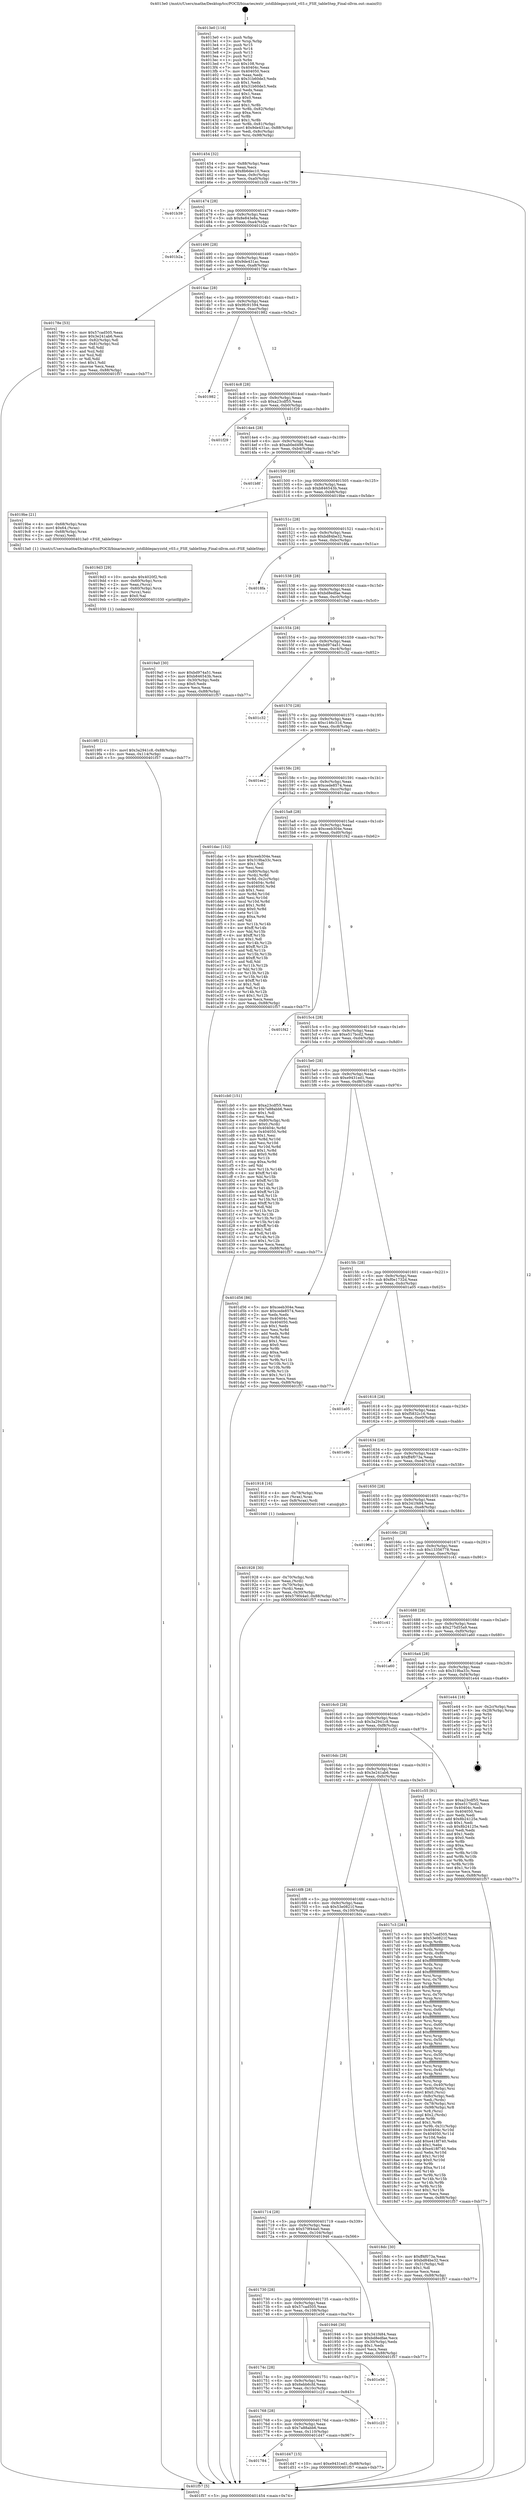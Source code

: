 digraph "0x4013e0" {
  label = "0x4013e0 (/mnt/c/Users/mathe/Desktop/tcc/POCII/binaries/extr_zstdliblegacyzstd_v03.c_FSE_tableStep_Final-ollvm.out::main(0))"
  labelloc = "t"
  node[shape=record]

  Entry [label="",width=0.3,height=0.3,shape=circle,fillcolor=black,style=filled]
  "0x401454" [label="{
     0x401454 [32]\l
     | [instrs]\l
     &nbsp;&nbsp;0x401454 \<+6\>: mov -0x88(%rbp),%eax\l
     &nbsp;&nbsp;0x40145a \<+2\>: mov %eax,%ecx\l
     &nbsp;&nbsp;0x40145c \<+6\>: sub $0x8b6dec10,%ecx\l
     &nbsp;&nbsp;0x401462 \<+6\>: mov %eax,-0x9c(%rbp)\l
     &nbsp;&nbsp;0x401468 \<+6\>: mov %ecx,-0xa0(%rbp)\l
     &nbsp;&nbsp;0x40146e \<+6\>: je 0000000000401b39 \<main+0x759\>\l
  }"]
  "0x401b39" [label="{
     0x401b39\l
  }", style=dashed]
  "0x401474" [label="{
     0x401474 [28]\l
     | [instrs]\l
     &nbsp;&nbsp;0x401474 \<+5\>: jmp 0000000000401479 \<main+0x99\>\l
     &nbsp;&nbsp;0x401479 \<+6\>: mov -0x9c(%rbp),%eax\l
     &nbsp;&nbsp;0x40147f \<+5\>: sub $0x8e843e8a,%eax\l
     &nbsp;&nbsp;0x401484 \<+6\>: mov %eax,-0xa4(%rbp)\l
     &nbsp;&nbsp;0x40148a \<+6\>: je 0000000000401b2a \<main+0x74a\>\l
  }"]
  Exit [label="",width=0.3,height=0.3,shape=circle,fillcolor=black,style=filled,peripheries=2]
  "0x401b2a" [label="{
     0x401b2a\l
  }", style=dashed]
  "0x401490" [label="{
     0x401490 [28]\l
     | [instrs]\l
     &nbsp;&nbsp;0x401490 \<+5\>: jmp 0000000000401495 \<main+0xb5\>\l
     &nbsp;&nbsp;0x401495 \<+6\>: mov -0x9c(%rbp),%eax\l
     &nbsp;&nbsp;0x40149b \<+5\>: sub $0x9de431ac,%eax\l
     &nbsp;&nbsp;0x4014a0 \<+6\>: mov %eax,-0xa8(%rbp)\l
     &nbsp;&nbsp;0x4014a6 \<+6\>: je 000000000040178e \<main+0x3ae\>\l
  }"]
  "0x401784" [label="{
     0x401784\l
  }", style=dashed]
  "0x40178e" [label="{
     0x40178e [53]\l
     | [instrs]\l
     &nbsp;&nbsp;0x40178e \<+5\>: mov $0x57cad505,%eax\l
     &nbsp;&nbsp;0x401793 \<+5\>: mov $0x3e241ab6,%ecx\l
     &nbsp;&nbsp;0x401798 \<+6\>: mov -0x82(%rbp),%dl\l
     &nbsp;&nbsp;0x40179e \<+7\>: mov -0x81(%rbp),%sil\l
     &nbsp;&nbsp;0x4017a5 \<+3\>: mov %dl,%dil\l
     &nbsp;&nbsp;0x4017a8 \<+3\>: and %sil,%dil\l
     &nbsp;&nbsp;0x4017ab \<+3\>: xor %sil,%dl\l
     &nbsp;&nbsp;0x4017ae \<+3\>: or %dl,%dil\l
     &nbsp;&nbsp;0x4017b1 \<+4\>: test $0x1,%dil\l
     &nbsp;&nbsp;0x4017b5 \<+3\>: cmovne %ecx,%eax\l
     &nbsp;&nbsp;0x4017b8 \<+6\>: mov %eax,-0x88(%rbp)\l
     &nbsp;&nbsp;0x4017be \<+5\>: jmp 0000000000401f57 \<main+0xb77\>\l
  }"]
  "0x4014ac" [label="{
     0x4014ac [28]\l
     | [instrs]\l
     &nbsp;&nbsp;0x4014ac \<+5\>: jmp 00000000004014b1 \<main+0xd1\>\l
     &nbsp;&nbsp;0x4014b1 \<+6\>: mov -0x9c(%rbp),%eax\l
     &nbsp;&nbsp;0x4014b7 \<+5\>: sub $0x9fc91594,%eax\l
     &nbsp;&nbsp;0x4014bc \<+6\>: mov %eax,-0xac(%rbp)\l
     &nbsp;&nbsp;0x4014c2 \<+6\>: je 0000000000401982 \<main+0x5a2\>\l
  }"]
  "0x401f57" [label="{
     0x401f57 [5]\l
     | [instrs]\l
     &nbsp;&nbsp;0x401f57 \<+5\>: jmp 0000000000401454 \<main+0x74\>\l
  }"]
  "0x4013e0" [label="{
     0x4013e0 [116]\l
     | [instrs]\l
     &nbsp;&nbsp;0x4013e0 \<+1\>: push %rbp\l
     &nbsp;&nbsp;0x4013e1 \<+3\>: mov %rsp,%rbp\l
     &nbsp;&nbsp;0x4013e4 \<+2\>: push %r15\l
     &nbsp;&nbsp;0x4013e6 \<+2\>: push %r14\l
     &nbsp;&nbsp;0x4013e8 \<+2\>: push %r13\l
     &nbsp;&nbsp;0x4013ea \<+2\>: push %r12\l
     &nbsp;&nbsp;0x4013ec \<+1\>: push %rbx\l
     &nbsp;&nbsp;0x4013ed \<+7\>: sub $0x108,%rsp\l
     &nbsp;&nbsp;0x4013f4 \<+7\>: mov 0x40404c,%eax\l
     &nbsp;&nbsp;0x4013fb \<+7\>: mov 0x404050,%ecx\l
     &nbsp;&nbsp;0x401402 \<+2\>: mov %eax,%edx\l
     &nbsp;&nbsp;0x401404 \<+6\>: sub $0x31b60de3,%edx\l
     &nbsp;&nbsp;0x40140a \<+3\>: sub $0x1,%edx\l
     &nbsp;&nbsp;0x40140d \<+6\>: add $0x31b60de3,%edx\l
     &nbsp;&nbsp;0x401413 \<+3\>: imul %edx,%eax\l
     &nbsp;&nbsp;0x401416 \<+3\>: and $0x1,%eax\l
     &nbsp;&nbsp;0x401419 \<+3\>: cmp $0x0,%eax\l
     &nbsp;&nbsp;0x40141c \<+4\>: sete %r8b\l
     &nbsp;&nbsp;0x401420 \<+4\>: and $0x1,%r8b\l
     &nbsp;&nbsp;0x401424 \<+7\>: mov %r8b,-0x82(%rbp)\l
     &nbsp;&nbsp;0x40142b \<+3\>: cmp $0xa,%ecx\l
     &nbsp;&nbsp;0x40142e \<+4\>: setl %r8b\l
     &nbsp;&nbsp;0x401432 \<+4\>: and $0x1,%r8b\l
     &nbsp;&nbsp;0x401436 \<+7\>: mov %r8b,-0x81(%rbp)\l
     &nbsp;&nbsp;0x40143d \<+10\>: movl $0x9de431ac,-0x88(%rbp)\l
     &nbsp;&nbsp;0x401447 \<+6\>: mov %edi,-0x8c(%rbp)\l
     &nbsp;&nbsp;0x40144d \<+7\>: mov %rsi,-0x98(%rbp)\l
  }"]
  "0x401d47" [label="{
     0x401d47 [15]\l
     | [instrs]\l
     &nbsp;&nbsp;0x401d47 \<+10\>: movl $0xe9431ed1,-0x88(%rbp)\l
     &nbsp;&nbsp;0x401d51 \<+5\>: jmp 0000000000401f57 \<main+0xb77\>\l
  }"]
  "0x401982" [label="{
     0x401982\l
  }", style=dashed]
  "0x4014c8" [label="{
     0x4014c8 [28]\l
     | [instrs]\l
     &nbsp;&nbsp;0x4014c8 \<+5\>: jmp 00000000004014cd \<main+0xed\>\l
     &nbsp;&nbsp;0x4014cd \<+6\>: mov -0x9c(%rbp),%eax\l
     &nbsp;&nbsp;0x4014d3 \<+5\>: sub $0xa23cdf55,%eax\l
     &nbsp;&nbsp;0x4014d8 \<+6\>: mov %eax,-0xb0(%rbp)\l
     &nbsp;&nbsp;0x4014de \<+6\>: je 0000000000401f29 \<main+0xb49\>\l
  }"]
  "0x401768" [label="{
     0x401768 [28]\l
     | [instrs]\l
     &nbsp;&nbsp;0x401768 \<+5\>: jmp 000000000040176d \<main+0x38d\>\l
     &nbsp;&nbsp;0x40176d \<+6\>: mov -0x9c(%rbp),%eax\l
     &nbsp;&nbsp;0x401773 \<+5\>: sub $0x7a88abb6,%eax\l
     &nbsp;&nbsp;0x401778 \<+6\>: mov %eax,-0x110(%rbp)\l
     &nbsp;&nbsp;0x40177e \<+6\>: je 0000000000401d47 \<main+0x967\>\l
  }"]
  "0x401f29" [label="{
     0x401f29\l
  }", style=dashed]
  "0x4014e4" [label="{
     0x4014e4 [28]\l
     | [instrs]\l
     &nbsp;&nbsp;0x4014e4 \<+5\>: jmp 00000000004014e9 \<main+0x109\>\l
     &nbsp;&nbsp;0x4014e9 \<+6\>: mov -0x9c(%rbp),%eax\l
     &nbsp;&nbsp;0x4014ef \<+5\>: sub $0xab0ed498,%eax\l
     &nbsp;&nbsp;0x4014f4 \<+6\>: mov %eax,-0xb4(%rbp)\l
     &nbsp;&nbsp;0x4014fa \<+6\>: je 0000000000401b8f \<main+0x7af\>\l
  }"]
  "0x401c23" [label="{
     0x401c23\l
  }", style=dashed]
  "0x401b8f" [label="{
     0x401b8f\l
  }", style=dashed]
  "0x401500" [label="{
     0x401500 [28]\l
     | [instrs]\l
     &nbsp;&nbsp;0x401500 \<+5\>: jmp 0000000000401505 \<main+0x125\>\l
     &nbsp;&nbsp;0x401505 \<+6\>: mov -0x9c(%rbp),%eax\l
     &nbsp;&nbsp;0x40150b \<+5\>: sub $0xb846543b,%eax\l
     &nbsp;&nbsp;0x401510 \<+6\>: mov %eax,-0xb8(%rbp)\l
     &nbsp;&nbsp;0x401516 \<+6\>: je 00000000004019be \<main+0x5de\>\l
  }"]
  "0x40174c" [label="{
     0x40174c [28]\l
     | [instrs]\l
     &nbsp;&nbsp;0x40174c \<+5\>: jmp 0000000000401751 \<main+0x371\>\l
     &nbsp;&nbsp;0x401751 \<+6\>: mov -0x9c(%rbp),%eax\l
     &nbsp;&nbsp;0x401757 \<+5\>: sub $0x6ebb6cfd,%eax\l
     &nbsp;&nbsp;0x40175c \<+6\>: mov %eax,-0x10c(%rbp)\l
     &nbsp;&nbsp;0x401762 \<+6\>: je 0000000000401c23 \<main+0x843\>\l
  }"]
  "0x4019be" [label="{
     0x4019be [21]\l
     | [instrs]\l
     &nbsp;&nbsp;0x4019be \<+4\>: mov -0x68(%rbp),%rax\l
     &nbsp;&nbsp;0x4019c2 \<+6\>: movl $0x64,(%rax)\l
     &nbsp;&nbsp;0x4019c8 \<+4\>: mov -0x68(%rbp),%rax\l
     &nbsp;&nbsp;0x4019cc \<+2\>: mov (%rax),%edi\l
     &nbsp;&nbsp;0x4019ce \<+5\>: call 00000000004013a0 \<FSE_tableStep\>\l
     | [calls]\l
     &nbsp;&nbsp;0x4013a0 \{1\} (/mnt/c/Users/mathe/Desktop/tcc/POCII/binaries/extr_zstdliblegacyzstd_v03.c_FSE_tableStep_Final-ollvm.out::FSE_tableStep)\l
  }"]
  "0x40151c" [label="{
     0x40151c [28]\l
     | [instrs]\l
     &nbsp;&nbsp;0x40151c \<+5\>: jmp 0000000000401521 \<main+0x141\>\l
     &nbsp;&nbsp;0x401521 \<+6\>: mov -0x9c(%rbp),%eax\l
     &nbsp;&nbsp;0x401527 \<+5\>: sub $0xbd84be32,%eax\l
     &nbsp;&nbsp;0x40152c \<+6\>: mov %eax,-0xbc(%rbp)\l
     &nbsp;&nbsp;0x401532 \<+6\>: je 00000000004018fa \<main+0x51a\>\l
  }"]
  "0x401e56" [label="{
     0x401e56\l
  }", style=dashed]
  "0x4018fa" [label="{
     0x4018fa\l
  }", style=dashed]
  "0x401538" [label="{
     0x401538 [28]\l
     | [instrs]\l
     &nbsp;&nbsp;0x401538 \<+5\>: jmp 000000000040153d \<main+0x15d\>\l
     &nbsp;&nbsp;0x40153d \<+6\>: mov -0x9c(%rbp),%eax\l
     &nbsp;&nbsp;0x401543 \<+5\>: sub $0xbd8edfae,%eax\l
     &nbsp;&nbsp;0x401548 \<+6\>: mov %eax,-0xc0(%rbp)\l
     &nbsp;&nbsp;0x40154e \<+6\>: je 00000000004019a0 \<main+0x5c0\>\l
  }"]
  "0x4019f0" [label="{
     0x4019f0 [21]\l
     | [instrs]\l
     &nbsp;&nbsp;0x4019f0 \<+10\>: movl $0x3a2941c8,-0x88(%rbp)\l
     &nbsp;&nbsp;0x4019fa \<+6\>: mov %eax,-0x114(%rbp)\l
     &nbsp;&nbsp;0x401a00 \<+5\>: jmp 0000000000401f57 \<main+0xb77\>\l
  }"]
  "0x4019a0" [label="{
     0x4019a0 [30]\l
     | [instrs]\l
     &nbsp;&nbsp;0x4019a0 \<+5\>: mov $0xbd974a51,%eax\l
     &nbsp;&nbsp;0x4019a5 \<+5\>: mov $0xb846543b,%ecx\l
     &nbsp;&nbsp;0x4019aa \<+3\>: mov -0x30(%rbp),%edx\l
     &nbsp;&nbsp;0x4019ad \<+3\>: cmp $0x0,%edx\l
     &nbsp;&nbsp;0x4019b0 \<+3\>: cmove %ecx,%eax\l
     &nbsp;&nbsp;0x4019b3 \<+6\>: mov %eax,-0x88(%rbp)\l
     &nbsp;&nbsp;0x4019b9 \<+5\>: jmp 0000000000401f57 \<main+0xb77\>\l
  }"]
  "0x401554" [label="{
     0x401554 [28]\l
     | [instrs]\l
     &nbsp;&nbsp;0x401554 \<+5\>: jmp 0000000000401559 \<main+0x179\>\l
     &nbsp;&nbsp;0x401559 \<+6\>: mov -0x9c(%rbp),%eax\l
     &nbsp;&nbsp;0x40155f \<+5\>: sub $0xbd974a51,%eax\l
     &nbsp;&nbsp;0x401564 \<+6\>: mov %eax,-0xc4(%rbp)\l
     &nbsp;&nbsp;0x40156a \<+6\>: je 0000000000401c32 \<main+0x852\>\l
  }"]
  "0x4019d3" [label="{
     0x4019d3 [29]\l
     | [instrs]\l
     &nbsp;&nbsp;0x4019d3 \<+10\>: movabs $0x4020f2,%rdi\l
     &nbsp;&nbsp;0x4019dd \<+4\>: mov -0x60(%rbp),%rcx\l
     &nbsp;&nbsp;0x4019e1 \<+2\>: mov %eax,(%rcx)\l
     &nbsp;&nbsp;0x4019e3 \<+4\>: mov -0x60(%rbp),%rcx\l
     &nbsp;&nbsp;0x4019e7 \<+2\>: mov (%rcx),%esi\l
     &nbsp;&nbsp;0x4019e9 \<+2\>: mov $0x0,%al\l
     &nbsp;&nbsp;0x4019eb \<+5\>: call 0000000000401030 \<printf@plt\>\l
     | [calls]\l
     &nbsp;&nbsp;0x401030 \{1\} (unknown)\l
  }"]
  "0x401c32" [label="{
     0x401c32\l
  }", style=dashed]
  "0x401570" [label="{
     0x401570 [28]\l
     | [instrs]\l
     &nbsp;&nbsp;0x401570 \<+5\>: jmp 0000000000401575 \<main+0x195\>\l
     &nbsp;&nbsp;0x401575 \<+6\>: mov -0x9c(%rbp),%eax\l
     &nbsp;&nbsp;0x40157b \<+5\>: sub $0xc146c31d,%eax\l
     &nbsp;&nbsp;0x401580 \<+6\>: mov %eax,-0xc8(%rbp)\l
     &nbsp;&nbsp;0x401586 \<+6\>: je 0000000000401ee2 \<main+0xb02\>\l
  }"]
  "0x401730" [label="{
     0x401730 [28]\l
     | [instrs]\l
     &nbsp;&nbsp;0x401730 \<+5\>: jmp 0000000000401735 \<main+0x355\>\l
     &nbsp;&nbsp;0x401735 \<+6\>: mov -0x9c(%rbp),%eax\l
     &nbsp;&nbsp;0x40173b \<+5\>: sub $0x57cad505,%eax\l
     &nbsp;&nbsp;0x401740 \<+6\>: mov %eax,-0x108(%rbp)\l
     &nbsp;&nbsp;0x401746 \<+6\>: je 0000000000401e56 \<main+0xa76\>\l
  }"]
  "0x401ee2" [label="{
     0x401ee2\l
  }", style=dashed]
  "0x40158c" [label="{
     0x40158c [28]\l
     | [instrs]\l
     &nbsp;&nbsp;0x40158c \<+5\>: jmp 0000000000401591 \<main+0x1b1\>\l
     &nbsp;&nbsp;0x401591 \<+6\>: mov -0x9c(%rbp),%eax\l
     &nbsp;&nbsp;0x401597 \<+5\>: sub $0xcede8574,%eax\l
     &nbsp;&nbsp;0x40159c \<+6\>: mov %eax,-0xcc(%rbp)\l
     &nbsp;&nbsp;0x4015a2 \<+6\>: je 0000000000401dac \<main+0x9cc\>\l
  }"]
  "0x401946" [label="{
     0x401946 [30]\l
     | [instrs]\l
     &nbsp;&nbsp;0x401946 \<+5\>: mov $0x341f484,%eax\l
     &nbsp;&nbsp;0x40194b \<+5\>: mov $0xbd8edfae,%ecx\l
     &nbsp;&nbsp;0x401950 \<+3\>: mov -0x30(%rbp),%edx\l
     &nbsp;&nbsp;0x401953 \<+3\>: cmp $0x1,%edx\l
     &nbsp;&nbsp;0x401956 \<+3\>: cmovl %ecx,%eax\l
     &nbsp;&nbsp;0x401959 \<+6\>: mov %eax,-0x88(%rbp)\l
     &nbsp;&nbsp;0x40195f \<+5\>: jmp 0000000000401f57 \<main+0xb77\>\l
  }"]
  "0x401dac" [label="{
     0x401dac [152]\l
     | [instrs]\l
     &nbsp;&nbsp;0x401dac \<+5\>: mov $0xceeb304e,%eax\l
     &nbsp;&nbsp;0x401db1 \<+5\>: mov $0x319ba33c,%ecx\l
     &nbsp;&nbsp;0x401db6 \<+2\>: mov $0x1,%dl\l
     &nbsp;&nbsp;0x401db8 \<+2\>: xor %esi,%esi\l
     &nbsp;&nbsp;0x401dba \<+4\>: mov -0x80(%rbp),%rdi\l
     &nbsp;&nbsp;0x401dbe \<+3\>: mov (%rdi),%r8d\l
     &nbsp;&nbsp;0x401dc1 \<+4\>: mov %r8d,-0x2c(%rbp)\l
     &nbsp;&nbsp;0x401dc5 \<+8\>: mov 0x40404c,%r8d\l
     &nbsp;&nbsp;0x401dcd \<+8\>: mov 0x404050,%r9d\l
     &nbsp;&nbsp;0x401dd5 \<+3\>: sub $0x1,%esi\l
     &nbsp;&nbsp;0x401dd8 \<+3\>: mov %r8d,%r10d\l
     &nbsp;&nbsp;0x401ddb \<+3\>: add %esi,%r10d\l
     &nbsp;&nbsp;0x401dde \<+4\>: imul %r10d,%r8d\l
     &nbsp;&nbsp;0x401de2 \<+4\>: and $0x1,%r8d\l
     &nbsp;&nbsp;0x401de6 \<+4\>: cmp $0x0,%r8d\l
     &nbsp;&nbsp;0x401dea \<+4\>: sete %r11b\l
     &nbsp;&nbsp;0x401dee \<+4\>: cmp $0xa,%r9d\l
     &nbsp;&nbsp;0x401df2 \<+3\>: setl %bl\l
     &nbsp;&nbsp;0x401df5 \<+3\>: mov %r11b,%r14b\l
     &nbsp;&nbsp;0x401df8 \<+4\>: xor $0xff,%r14b\l
     &nbsp;&nbsp;0x401dfc \<+3\>: mov %bl,%r15b\l
     &nbsp;&nbsp;0x401dff \<+4\>: xor $0xff,%r15b\l
     &nbsp;&nbsp;0x401e03 \<+3\>: xor $0x1,%dl\l
     &nbsp;&nbsp;0x401e06 \<+3\>: mov %r14b,%r12b\l
     &nbsp;&nbsp;0x401e09 \<+4\>: and $0xff,%r12b\l
     &nbsp;&nbsp;0x401e0d \<+3\>: and %dl,%r11b\l
     &nbsp;&nbsp;0x401e10 \<+3\>: mov %r15b,%r13b\l
     &nbsp;&nbsp;0x401e13 \<+4\>: and $0xff,%r13b\l
     &nbsp;&nbsp;0x401e17 \<+2\>: and %dl,%bl\l
     &nbsp;&nbsp;0x401e19 \<+3\>: or %r11b,%r12b\l
     &nbsp;&nbsp;0x401e1c \<+3\>: or %bl,%r13b\l
     &nbsp;&nbsp;0x401e1f \<+3\>: xor %r13b,%r12b\l
     &nbsp;&nbsp;0x401e22 \<+3\>: or %r15b,%r14b\l
     &nbsp;&nbsp;0x401e25 \<+4\>: xor $0xff,%r14b\l
     &nbsp;&nbsp;0x401e29 \<+3\>: or $0x1,%dl\l
     &nbsp;&nbsp;0x401e2c \<+3\>: and %dl,%r14b\l
     &nbsp;&nbsp;0x401e2f \<+3\>: or %r14b,%r12b\l
     &nbsp;&nbsp;0x401e32 \<+4\>: test $0x1,%r12b\l
     &nbsp;&nbsp;0x401e36 \<+3\>: cmovne %ecx,%eax\l
     &nbsp;&nbsp;0x401e39 \<+6\>: mov %eax,-0x88(%rbp)\l
     &nbsp;&nbsp;0x401e3f \<+5\>: jmp 0000000000401f57 \<main+0xb77\>\l
  }"]
  "0x4015a8" [label="{
     0x4015a8 [28]\l
     | [instrs]\l
     &nbsp;&nbsp;0x4015a8 \<+5\>: jmp 00000000004015ad \<main+0x1cd\>\l
     &nbsp;&nbsp;0x4015ad \<+6\>: mov -0x9c(%rbp),%eax\l
     &nbsp;&nbsp;0x4015b3 \<+5\>: sub $0xceeb304e,%eax\l
     &nbsp;&nbsp;0x4015b8 \<+6\>: mov %eax,-0xd0(%rbp)\l
     &nbsp;&nbsp;0x4015be \<+6\>: je 0000000000401f42 \<main+0xb62\>\l
  }"]
  "0x401928" [label="{
     0x401928 [30]\l
     | [instrs]\l
     &nbsp;&nbsp;0x401928 \<+4\>: mov -0x70(%rbp),%rdi\l
     &nbsp;&nbsp;0x40192c \<+2\>: mov %eax,(%rdi)\l
     &nbsp;&nbsp;0x40192e \<+4\>: mov -0x70(%rbp),%rdi\l
     &nbsp;&nbsp;0x401932 \<+2\>: mov (%rdi),%eax\l
     &nbsp;&nbsp;0x401934 \<+3\>: mov %eax,-0x30(%rbp)\l
     &nbsp;&nbsp;0x401937 \<+10\>: movl $0x579f44a0,-0x88(%rbp)\l
     &nbsp;&nbsp;0x401941 \<+5\>: jmp 0000000000401f57 \<main+0xb77\>\l
  }"]
  "0x401f42" [label="{
     0x401f42\l
  }", style=dashed]
  "0x4015c4" [label="{
     0x4015c4 [28]\l
     | [instrs]\l
     &nbsp;&nbsp;0x4015c4 \<+5\>: jmp 00000000004015c9 \<main+0x1e9\>\l
     &nbsp;&nbsp;0x4015c9 \<+6\>: mov -0x9c(%rbp),%eax\l
     &nbsp;&nbsp;0x4015cf \<+5\>: sub $0xe517bcd2,%eax\l
     &nbsp;&nbsp;0x4015d4 \<+6\>: mov %eax,-0xd4(%rbp)\l
     &nbsp;&nbsp;0x4015da \<+6\>: je 0000000000401cb0 \<main+0x8d0\>\l
  }"]
  "0x401714" [label="{
     0x401714 [28]\l
     | [instrs]\l
     &nbsp;&nbsp;0x401714 \<+5\>: jmp 0000000000401719 \<main+0x339\>\l
     &nbsp;&nbsp;0x401719 \<+6\>: mov -0x9c(%rbp),%eax\l
     &nbsp;&nbsp;0x40171f \<+5\>: sub $0x579f44a0,%eax\l
     &nbsp;&nbsp;0x401724 \<+6\>: mov %eax,-0x104(%rbp)\l
     &nbsp;&nbsp;0x40172a \<+6\>: je 0000000000401946 \<main+0x566\>\l
  }"]
  "0x401cb0" [label="{
     0x401cb0 [151]\l
     | [instrs]\l
     &nbsp;&nbsp;0x401cb0 \<+5\>: mov $0xa23cdf55,%eax\l
     &nbsp;&nbsp;0x401cb5 \<+5\>: mov $0x7a88abb6,%ecx\l
     &nbsp;&nbsp;0x401cba \<+2\>: mov $0x1,%dl\l
     &nbsp;&nbsp;0x401cbc \<+2\>: xor %esi,%esi\l
     &nbsp;&nbsp;0x401cbe \<+4\>: mov -0x80(%rbp),%rdi\l
     &nbsp;&nbsp;0x401cc2 \<+6\>: movl $0x0,(%rdi)\l
     &nbsp;&nbsp;0x401cc8 \<+8\>: mov 0x40404c,%r8d\l
     &nbsp;&nbsp;0x401cd0 \<+8\>: mov 0x404050,%r9d\l
     &nbsp;&nbsp;0x401cd8 \<+3\>: sub $0x1,%esi\l
     &nbsp;&nbsp;0x401cdb \<+3\>: mov %r8d,%r10d\l
     &nbsp;&nbsp;0x401cde \<+3\>: add %esi,%r10d\l
     &nbsp;&nbsp;0x401ce1 \<+4\>: imul %r10d,%r8d\l
     &nbsp;&nbsp;0x401ce5 \<+4\>: and $0x1,%r8d\l
     &nbsp;&nbsp;0x401ce9 \<+4\>: cmp $0x0,%r8d\l
     &nbsp;&nbsp;0x401ced \<+4\>: sete %r11b\l
     &nbsp;&nbsp;0x401cf1 \<+4\>: cmp $0xa,%r9d\l
     &nbsp;&nbsp;0x401cf5 \<+3\>: setl %bl\l
     &nbsp;&nbsp;0x401cf8 \<+3\>: mov %r11b,%r14b\l
     &nbsp;&nbsp;0x401cfb \<+4\>: xor $0xff,%r14b\l
     &nbsp;&nbsp;0x401cff \<+3\>: mov %bl,%r15b\l
     &nbsp;&nbsp;0x401d02 \<+4\>: xor $0xff,%r15b\l
     &nbsp;&nbsp;0x401d06 \<+3\>: xor $0x1,%dl\l
     &nbsp;&nbsp;0x401d09 \<+3\>: mov %r14b,%r12b\l
     &nbsp;&nbsp;0x401d0c \<+4\>: and $0xff,%r12b\l
     &nbsp;&nbsp;0x401d10 \<+3\>: and %dl,%r11b\l
     &nbsp;&nbsp;0x401d13 \<+3\>: mov %r15b,%r13b\l
     &nbsp;&nbsp;0x401d16 \<+4\>: and $0xff,%r13b\l
     &nbsp;&nbsp;0x401d1a \<+2\>: and %dl,%bl\l
     &nbsp;&nbsp;0x401d1c \<+3\>: or %r11b,%r12b\l
     &nbsp;&nbsp;0x401d1f \<+3\>: or %bl,%r13b\l
     &nbsp;&nbsp;0x401d22 \<+3\>: xor %r13b,%r12b\l
     &nbsp;&nbsp;0x401d25 \<+3\>: or %r15b,%r14b\l
     &nbsp;&nbsp;0x401d28 \<+4\>: xor $0xff,%r14b\l
     &nbsp;&nbsp;0x401d2c \<+3\>: or $0x1,%dl\l
     &nbsp;&nbsp;0x401d2f \<+3\>: and %dl,%r14b\l
     &nbsp;&nbsp;0x401d32 \<+3\>: or %r14b,%r12b\l
     &nbsp;&nbsp;0x401d35 \<+4\>: test $0x1,%r12b\l
     &nbsp;&nbsp;0x401d39 \<+3\>: cmovne %ecx,%eax\l
     &nbsp;&nbsp;0x401d3c \<+6\>: mov %eax,-0x88(%rbp)\l
     &nbsp;&nbsp;0x401d42 \<+5\>: jmp 0000000000401f57 \<main+0xb77\>\l
  }"]
  "0x4015e0" [label="{
     0x4015e0 [28]\l
     | [instrs]\l
     &nbsp;&nbsp;0x4015e0 \<+5\>: jmp 00000000004015e5 \<main+0x205\>\l
     &nbsp;&nbsp;0x4015e5 \<+6\>: mov -0x9c(%rbp),%eax\l
     &nbsp;&nbsp;0x4015eb \<+5\>: sub $0xe9431ed1,%eax\l
     &nbsp;&nbsp;0x4015f0 \<+6\>: mov %eax,-0xd8(%rbp)\l
     &nbsp;&nbsp;0x4015f6 \<+6\>: je 0000000000401d56 \<main+0x976\>\l
  }"]
  "0x4018dc" [label="{
     0x4018dc [30]\l
     | [instrs]\l
     &nbsp;&nbsp;0x4018dc \<+5\>: mov $0xff4f073a,%eax\l
     &nbsp;&nbsp;0x4018e1 \<+5\>: mov $0xbd84be32,%ecx\l
     &nbsp;&nbsp;0x4018e6 \<+3\>: mov -0x31(%rbp),%dl\l
     &nbsp;&nbsp;0x4018e9 \<+3\>: test $0x1,%dl\l
     &nbsp;&nbsp;0x4018ec \<+3\>: cmovne %ecx,%eax\l
     &nbsp;&nbsp;0x4018ef \<+6\>: mov %eax,-0x88(%rbp)\l
     &nbsp;&nbsp;0x4018f5 \<+5\>: jmp 0000000000401f57 \<main+0xb77\>\l
  }"]
  "0x401d56" [label="{
     0x401d56 [86]\l
     | [instrs]\l
     &nbsp;&nbsp;0x401d56 \<+5\>: mov $0xceeb304e,%eax\l
     &nbsp;&nbsp;0x401d5b \<+5\>: mov $0xcede8574,%ecx\l
     &nbsp;&nbsp;0x401d60 \<+2\>: xor %edx,%edx\l
     &nbsp;&nbsp;0x401d62 \<+7\>: mov 0x40404c,%esi\l
     &nbsp;&nbsp;0x401d69 \<+7\>: mov 0x404050,%edi\l
     &nbsp;&nbsp;0x401d70 \<+3\>: sub $0x1,%edx\l
     &nbsp;&nbsp;0x401d73 \<+3\>: mov %esi,%r8d\l
     &nbsp;&nbsp;0x401d76 \<+3\>: add %edx,%r8d\l
     &nbsp;&nbsp;0x401d79 \<+4\>: imul %r8d,%esi\l
     &nbsp;&nbsp;0x401d7d \<+3\>: and $0x1,%esi\l
     &nbsp;&nbsp;0x401d80 \<+3\>: cmp $0x0,%esi\l
     &nbsp;&nbsp;0x401d83 \<+4\>: sete %r9b\l
     &nbsp;&nbsp;0x401d87 \<+3\>: cmp $0xa,%edi\l
     &nbsp;&nbsp;0x401d8a \<+4\>: setl %r10b\l
     &nbsp;&nbsp;0x401d8e \<+3\>: mov %r9b,%r11b\l
     &nbsp;&nbsp;0x401d91 \<+3\>: and %r10b,%r11b\l
     &nbsp;&nbsp;0x401d94 \<+3\>: xor %r10b,%r9b\l
     &nbsp;&nbsp;0x401d97 \<+3\>: or %r9b,%r11b\l
     &nbsp;&nbsp;0x401d9a \<+4\>: test $0x1,%r11b\l
     &nbsp;&nbsp;0x401d9e \<+3\>: cmovne %ecx,%eax\l
     &nbsp;&nbsp;0x401da1 \<+6\>: mov %eax,-0x88(%rbp)\l
     &nbsp;&nbsp;0x401da7 \<+5\>: jmp 0000000000401f57 \<main+0xb77\>\l
  }"]
  "0x4015fc" [label="{
     0x4015fc [28]\l
     | [instrs]\l
     &nbsp;&nbsp;0x4015fc \<+5\>: jmp 0000000000401601 \<main+0x221\>\l
     &nbsp;&nbsp;0x401601 \<+6\>: mov -0x9c(%rbp),%eax\l
     &nbsp;&nbsp;0x401607 \<+5\>: sub $0xf0e1732d,%eax\l
     &nbsp;&nbsp;0x40160c \<+6\>: mov %eax,-0xdc(%rbp)\l
     &nbsp;&nbsp;0x401612 \<+6\>: je 0000000000401a05 \<main+0x625\>\l
  }"]
  "0x4016f8" [label="{
     0x4016f8 [28]\l
     | [instrs]\l
     &nbsp;&nbsp;0x4016f8 \<+5\>: jmp 00000000004016fd \<main+0x31d\>\l
     &nbsp;&nbsp;0x4016fd \<+6\>: mov -0x9c(%rbp),%eax\l
     &nbsp;&nbsp;0x401703 \<+5\>: sub $0x53e0821f,%eax\l
     &nbsp;&nbsp;0x401708 \<+6\>: mov %eax,-0x100(%rbp)\l
     &nbsp;&nbsp;0x40170e \<+6\>: je 00000000004018dc \<main+0x4fc\>\l
  }"]
  "0x401a05" [label="{
     0x401a05\l
  }", style=dashed]
  "0x401618" [label="{
     0x401618 [28]\l
     | [instrs]\l
     &nbsp;&nbsp;0x401618 \<+5\>: jmp 000000000040161d \<main+0x23d\>\l
     &nbsp;&nbsp;0x40161d \<+6\>: mov -0x9c(%rbp),%eax\l
     &nbsp;&nbsp;0x401623 \<+5\>: sub $0xf5832c16,%eax\l
     &nbsp;&nbsp;0x401628 \<+6\>: mov %eax,-0xe0(%rbp)\l
     &nbsp;&nbsp;0x40162e \<+6\>: je 0000000000401e9b \<main+0xabb\>\l
  }"]
  "0x4017c3" [label="{
     0x4017c3 [281]\l
     | [instrs]\l
     &nbsp;&nbsp;0x4017c3 \<+5\>: mov $0x57cad505,%eax\l
     &nbsp;&nbsp;0x4017c8 \<+5\>: mov $0x53e0821f,%ecx\l
     &nbsp;&nbsp;0x4017cd \<+3\>: mov %rsp,%rdx\l
     &nbsp;&nbsp;0x4017d0 \<+4\>: add $0xfffffffffffffff0,%rdx\l
     &nbsp;&nbsp;0x4017d4 \<+3\>: mov %rdx,%rsp\l
     &nbsp;&nbsp;0x4017d7 \<+4\>: mov %rdx,-0x80(%rbp)\l
     &nbsp;&nbsp;0x4017db \<+3\>: mov %rsp,%rdx\l
     &nbsp;&nbsp;0x4017de \<+4\>: add $0xfffffffffffffff0,%rdx\l
     &nbsp;&nbsp;0x4017e2 \<+3\>: mov %rdx,%rsp\l
     &nbsp;&nbsp;0x4017e5 \<+3\>: mov %rsp,%rsi\l
     &nbsp;&nbsp;0x4017e8 \<+4\>: add $0xfffffffffffffff0,%rsi\l
     &nbsp;&nbsp;0x4017ec \<+3\>: mov %rsi,%rsp\l
     &nbsp;&nbsp;0x4017ef \<+4\>: mov %rsi,-0x78(%rbp)\l
     &nbsp;&nbsp;0x4017f3 \<+3\>: mov %rsp,%rsi\l
     &nbsp;&nbsp;0x4017f6 \<+4\>: add $0xfffffffffffffff0,%rsi\l
     &nbsp;&nbsp;0x4017fa \<+3\>: mov %rsi,%rsp\l
     &nbsp;&nbsp;0x4017fd \<+4\>: mov %rsi,-0x70(%rbp)\l
     &nbsp;&nbsp;0x401801 \<+3\>: mov %rsp,%rsi\l
     &nbsp;&nbsp;0x401804 \<+4\>: add $0xfffffffffffffff0,%rsi\l
     &nbsp;&nbsp;0x401808 \<+3\>: mov %rsi,%rsp\l
     &nbsp;&nbsp;0x40180b \<+4\>: mov %rsi,-0x68(%rbp)\l
     &nbsp;&nbsp;0x40180f \<+3\>: mov %rsp,%rsi\l
     &nbsp;&nbsp;0x401812 \<+4\>: add $0xfffffffffffffff0,%rsi\l
     &nbsp;&nbsp;0x401816 \<+3\>: mov %rsi,%rsp\l
     &nbsp;&nbsp;0x401819 \<+4\>: mov %rsi,-0x60(%rbp)\l
     &nbsp;&nbsp;0x40181d \<+3\>: mov %rsp,%rsi\l
     &nbsp;&nbsp;0x401820 \<+4\>: add $0xfffffffffffffff0,%rsi\l
     &nbsp;&nbsp;0x401824 \<+3\>: mov %rsi,%rsp\l
     &nbsp;&nbsp;0x401827 \<+4\>: mov %rsi,-0x58(%rbp)\l
     &nbsp;&nbsp;0x40182b \<+3\>: mov %rsp,%rsi\l
     &nbsp;&nbsp;0x40182e \<+4\>: add $0xfffffffffffffff0,%rsi\l
     &nbsp;&nbsp;0x401832 \<+3\>: mov %rsi,%rsp\l
     &nbsp;&nbsp;0x401835 \<+4\>: mov %rsi,-0x50(%rbp)\l
     &nbsp;&nbsp;0x401839 \<+3\>: mov %rsp,%rsi\l
     &nbsp;&nbsp;0x40183c \<+4\>: add $0xfffffffffffffff0,%rsi\l
     &nbsp;&nbsp;0x401840 \<+3\>: mov %rsi,%rsp\l
     &nbsp;&nbsp;0x401843 \<+4\>: mov %rsi,-0x48(%rbp)\l
     &nbsp;&nbsp;0x401847 \<+3\>: mov %rsp,%rsi\l
     &nbsp;&nbsp;0x40184a \<+4\>: add $0xfffffffffffffff0,%rsi\l
     &nbsp;&nbsp;0x40184e \<+3\>: mov %rsi,%rsp\l
     &nbsp;&nbsp;0x401851 \<+4\>: mov %rsi,-0x40(%rbp)\l
     &nbsp;&nbsp;0x401855 \<+4\>: mov -0x80(%rbp),%rsi\l
     &nbsp;&nbsp;0x401859 \<+6\>: movl $0x0,(%rsi)\l
     &nbsp;&nbsp;0x40185f \<+6\>: mov -0x8c(%rbp),%edi\l
     &nbsp;&nbsp;0x401865 \<+2\>: mov %edi,(%rdx)\l
     &nbsp;&nbsp;0x401867 \<+4\>: mov -0x78(%rbp),%rsi\l
     &nbsp;&nbsp;0x40186b \<+7\>: mov -0x98(%rbp),%r8\l
     &nbsp;&nbsp;0x401872 \<+3\>: mov %r8,(%rsi)\l
     &nbsp;&nbsp;0x401875 \<+3\>: cmpl $0x2,(%rdx)\l
     &nbsp;&nbsp;0x401878 \<+4\>: setne %r9b\l
     &nbsp;&nbsp;0x40187c \<+4\>: and $0x1,%r9b\l
     &nbsp;&nbsp;0x401880 \<+4\>: mov %r9b,-0x31(%rbp)\l
     &nbsp;&nbsp;0x401884 \<+8\>: mov 0x40404c,%r10d\l
     &nbsp;&nbsp;0x40188c \<+8\>: mov 0x404050,%r11d\l
     &nbsp;&nbsp;0x401894 \<+3\>: mov %r10d,%ebx\l
     &nbsp;&nbsp;0x401897 \<+6\>: add $0xe418f740,%ebx\l
     &nbsp;&nbsp;0x40189d \<+3\>: sub $0x1,%ebx\l
     &nbsp;&nbsp;0x4018a0 \<+6\>: sub $0xe418f740,%ebx\l
     &nbsp;&nbsp;0x4018a6 \<+4\>: imul %ebx,%r10d\l
     &nbsp;&nbsp;0x4018aa \<+4\>: and $0x1,%r10d\l
     &nbsp;&nbsp;0x4018ae \<+4\>: cmp $0x0,%r10d\l
     &nbsp;&nbsp;0x4018b2 \<+4\>: sete %r9b\l
     &nbsp;&nbsp;0x4018b6 \<+4\>: cmp $0xa,%r11d\l
     &nbsp;&nbsp;0x4018ba \<+4\>: setl %r14b\l
     &nbsp;&nbsp;0x4018be \<+3\>: mov %r9b,%r15b\l
     &nbsp;&nbsp;0x4018c1 \<+3\>: and %r14b,%r15b\l
     &nbsp;&nbsp;0x4018c4 \<+3\>: xor %r14b,%r9b\l
     &nbsp;&nbsp;0x4018c7 \<+3\>: or %r9b,%r15b\l
     &nbsp;&nbsp;0x4018ca \<+4\>: test $0x1,%r15b\l
     &nbsp;&nbsp;0x4018ce \<+3\>: cmovne %ecx,%eax\l
     &nbsp;&nbsp;0x4018d1 \<+6\>: mov %eax,-0x88(%rbp)\l
     &nbsp;&nbsp;0x4018d7 \<+5\>: jmp 0000000000401f57 \<main+0xb77\>\l
  }"]
  "0x401e9b" [label="{
     0x401e9b\l
  }", style=dashed]
  "0x401634" [label="{
     0x401634 [28]\l
     | [instrs]\l
     &nbsp;&nbsp;0x401634 \<+5\>: jmp 0000000000401639 \<main+0x259\>\l
     &nbsp;&nbsp;0x401639 \<+6\>: mov -0x9c(%rbp),%eax\l
     &nbsp;&nbsp;0x40163f \<+5\>: sub $0xff4f073a,%eax\l
     &nbsp;&nbsp;0x401644 \<+6\>: mov %eax,-0xe4(%rbp)\l
     &nbsp;&nbsp;0x40164a \<+6\>: je 0000000000401918 \<main+0x538\>\l
  }"]
  "0x4016dc" [label="{
     0x4016dc [28]\l
     | [instrs]\l
     &nbsp;&nbsp;0x4016dc \<+5\>: jmp 00000000004016e1 \<main+0x301\>\l
     &nbsp;&nbsp;0x4016e1 \<+6\>: mov -0x9c(%rbp),%eax\l
     &nbsp;&nbsp;0x4016e7 \<+5\>: sub $0x3e241ab6,%eax\l
     &nbsp;&nbsp;0x4016ec \<+6\>: mov %eax,-0xfc(%rbp)\l
     &nbsp;&nbsp;0x4016f2 \<+6\>: je 00000000004017c3 \<main+0x3e3\>\l
  }"]
  "0x401918" [label="{
     0x401918 [16]\l
     | [instrs]\l
     &nbsp;&nbsp;0x401918 \<+4\>: mov -0x78(%rbp),%rax\l
     &nbsp;&nbsp;0x40191c \<+3\>: mov (%rax),%rax\l
     &nbsp;&nbsp;0x40191f \<+4\>: mov 0x8(%rax),%rdi\l
     &nbsp;&nbsp;0x401923 \<+5\>: call 0000000000401040 \<atoi@plt\>\l
     | [calls]\l
     &nbsp;&nbsp;0x401040 \{1\} (unknown)\l
  }"]
  "0x401650" [label="{
     0x401650 [28]\l
     | [instrs]\l
     &nbsp;&nbsp;0x401650 \<+5\>: jmp 0000000000401655 \<main+0x275\>\l
     &nbsp;&nbsp;0x401655 \<+6\>: mov -0x9c(%rbp),%eax\l
     &nbsp;&nbsp;0x40165b \<+5\>: sub $0x341f484,%eax\l
     &nbsp;&nbsp;0x401660 \<+6\>: mov %eax,-0xe8(%rbp)\l
     &nbsp;&nbsp;0x401666 \<+6\>: je 0000000000401964 \<main+0x584\>\l
  }"]
  "0x401c55" [label="{
     0x401c55 [91]\l
     | [instrs]\l
     &nbsp;&nbsp;0x401c55 \<+5\>: mov $0xa23cdf55,%eax\l
     &nbsp;&nbsp;0x401c5a \<+5\>: mov $0xe517bcd2,%ecx\l
     &nbsp;&nbsp;0x401c5f \<+7\>: mov 0x40404c,%edx\l
     &nbsp;&nbsp;0x401c66 \<+7\>: mov 0x404050,%esi\l
     &nbsp;&nbsp;0x401c6d \<+2\>: mov %edx,%edi\l
     &nbsp;&nbsp;0x401c6f \<+6\>: add $0x8b24125e,%edi\l
     &nbsp;&nbsp;0x401c75 \<+3\>: sub $0x1,%edi\l
     &nbsp;&nbsp;0x401c78 \<+6\>: sub $0x8b24125e,%edi\l
     &nbsp;&nbsp;0x401c7e \<+3\>: imul %edi,%edx\l
     &nbsp;&nbsp;0x401c81 \<+3\>: and $0x1,%edx\l
     &nbsp;&nbsp;0x401c84 \<+3\>: cmp $0x0,%edx\l
     &nbsp;&nbsp;0x401c87 \<+4\>: sete %r8b\l
     &nbsp;&nbsp;0x401c8b \<+3\>: cmp $0xa,%esi\l
     &nbsp;&nbsp;0x401c8e \<+4\>: setl %r9b\l
     &nbsp;&nbsp;0x401c92 \<+3\>: mov %r8b,%r10b\l
     &nbsp;&nbsp;0x401c95 \<+3\>: and %r9b,%r10b\l
     &nbsp;&nbsp;0x401c98 \<+3\>: xor %r9b,%r8b\l
     &nbsp;&nbsp;0x401c9b \<+3\>: or %r8b,%r10b\l
     &nbsp;&nbsp;0x401c9e \<+4\>: test $0x1,%r10b\l
     &nbsp;&nbsp;0x401ca2 \<+3\>: cmovne %ecx,%eax\l
     &nbsp;&nbsp;0x401ca5 \<+6\>: mov %eax,-0x88(%rbp)\l
     &nbsp;&nbsp;0x401cab \<+5\>: jmp 0000000000401f57 \<main+0xb77\>\l
  }"]
  "0x401964" [label="{
     0x401964\l
  }", style=dashed]
  "0x40166c" [label="{
     0x40166c [28]\l
     | [instrs]\l
     &nbsp;&nbsp;0x40166c \<+5\>: jmp 0000000000401671 \<main+0x291\>\l
     &nbsp;&nbsp;0x401671 \<+6\>: mov -0x9c(%rbp),%eax\l
     &nbsp;&nbsp;0x401677 \<+5\>: sub $0x13356778,%eax\l
     &nbsp;&nbsp;0x40167c \<+6\>: mov %eax,-0xec(%rbp)\l
     &nbsp;&nbsp;0x401682 \<+6\>: je 0000000000401c41 \<main+0x861\>\l
  }"]
  "0x4016c0" [label="{
     0x4016c0 [28]\l
     | [instrs]\l
     &nbsp;&nbsp;0x4016c0 \<+5\>: jmp 00000000004016c5 \<main+0x2e5\>\l
     &nbsp;&nbsp;0x4016c5 \<+6\>: mov -0x9c(%rbp),%eax\l
     &nbsp;&nbsp;0x4016cb \<+5\>: sub $0x3a2941c8,%eax\l
     &nbsp;&nbsp;0x4016d0 \<+6\>: mov %eax,-0xf8(%rbp)\l
     &nbsp;&nbsp;0x4016d6 \<+6\>: je 0000000000401c55 \<main+0x875\>\l
  }"]
  "0x401c41" [label="{
     0x401c41\l
  }", style=dashed]
  "0x401688" [label="{
     0x401688 [28]\l
     | [instrs]\l
     &nbsp;&nbsp;0x401688 \<+5\>: jmp 000000000040168d \<main+0x2ad\>\l
     &nbsp;&nbsp;0x40168d \<+6\>: mov -0x9c(%rbp),%eax\l
     &nbsp;&nbsp;0x401693 \<+5\>: sub $0x275d55a9,%eax\l
     &nbsp;&nbsp;0x401698 \<+6\>: mov %eax,-0xf0(%rbp)\l
     &nbsp;&nbsp;0x40169e \<+6\>: je 0000000000401a60 \<main+0x680\>\l
  }"]
  "0x401e44" [label="{
     0x401e44 [18]\l
     | [instrs]\l
     &nbsp;&nbsp;0x401e44 \<+3\>: mov -0x2c(%rbp),%eax\l
     &nbsp;&nbsp;0x401e47 \<+4\>: lea -0x28(%rbp),%rsp\l
     &nbsp;&nbsp;0x401e4b \<+1\>: pop %rbx\l
     &nbsp;&nbsp;0x401e4c \<+2\>: pop %r12\l
     &nbsp;&nbsp;0x401e4e \<+2\>: pop %r13\l
     &nbsp;&nbsp;0x401e50 \<+2\>: pop %r14\l
     &nbsp;&nbsp;0x401e52 \<+2\>: pop %r15\l
     &nbsp;&nbsp;0x401e54 \<+1\>: pop %rbp\l
     &nbsp;&nbsp;0x401e55 \<+1\>: ret\l
  }"]
  "0x401a60" [label="{
     0x401a60\l
  }", style=dashed]
  "0x4016a4" [label="{
     0x4016a4 [28]\l
     | [instrs]\l
     &nbsp;&nbsp;0x4016a4 \<+5\>: jmp 00000000004016a9 \<main+0x2c9\>\l
     &nbsp;&nbsp;0x4016a9 \<+6\>: mov -0x9c(%rbp),%eax\l
     &nbsp;&nbsp;0x4016af \<+5\>: sub $0x319ba33c,%eax\l
     &nbsp;&nbsp;0x4016b4 \<+6\>: mov %eax,-0xf4(%rbp)\l
     &nbsp;&nbsp;0x4016ba \<+6\>: je 0000000000401e44 \<main+0xa64\>\l
  }"]
  Entry -> "0x4013e0" [label=" 1"]
  "0x401454" -> "0x401b39" [label=" 0"]
  "0x401454" -> "0x401474" [label=" 13"]
  "0x401e44" -> Exit [label=" 1"]
  "0x401474" -> "0x401b2a" [label=" 0"]
  "0x401474" -> "0x401490" [label=" 13"]
  "0x401dac" -> "0x401f57" [label=" 1"]
  "0x401490" -> "0x40178e" [label=" 1"]
  "0x401490" -> "0x4014ac" [label=" 12"]
  "0x40178e" -> "0x401f57" [label=" 1"]
  "0x4013e0" -> "0x401454" [label=" 1"]
  "0x401f57" -> "0x401454" [label=" 12"]
  "0x401d56" -> "0x401f57" [label=" 1"]
  "0x4014ac" -> "0x401982" [label=" 0"]
  "0x4014ac" -> "0x4014c8" [label=" 12"]
  "0x401d47" -> "0x401f57" [label=" 1"]
  "0x4014c8" -> "0x401f29" [label=" 0"]
  "0x4014c8" -> "0x4014e4" [label=" 12"]
  "0x401768" -> "0x401d47" [label=" 1"]
  "0x4014e4" -> "0x401b8f" [label=" 0"]
  "0x4014e4" -> "0x401500" [label=" 12"]
  "0x401768" -> "0x401784" [label=" 0"]
  "0x401500" -> "0x4019be" [label=" 1"]
  "0x401500" -> "0x40151c" [label=" 11"]
  "0x40174c" -> "0x401c23" [label=" 0"]
  "0x40151c" -> "0x4018fa" [label=" 0"]
  "0x40151c" -> "0x401538" [label=" 11"]
  "0x40174c" -> "0x401768" [label=" 1"]
  "0x401538" -> "0x4019a0" [label=" 1"]
  "0x401538" -> "0x401554" [label=" 10"]
  "0x401730" -> "0x401e56" [label=" 0"]
  "0x401554" -> "0x401c32" [label=" 0"]
  "0x401554" -> "0x401570" [label=" 10"]
  "0x401730" -> "0x40174c" [label=" 1"]
  "0x401570" -> "0x401ee2" [label=" 0"]
  "0x401570" -> "0x40158c" [label=" 10"]
  "0x401cb0" -> "0x401f57" [label=" 1"]
  "0x40158c" -> "0x401dac" [label=" 1"]
  "0x40158c" -> "0x4015a8" [label=" 9"]
  "0x401c55" -> "0x401f57" [label=" 1"]
  "0x4015a8" -> "0x401f42" [label=" 0"]
  "0x4015a8" -> "0x4015c4" [label=" 9"]
  "0x4019d3" -> "0x4019f0" [label=" 1"]
  "0x4015c4" -> "0x401cb0" [label=" 1"]
  "0x4015c4" -> "0x4015e0" [label=" 8"]
  "0x4019be" -> "0x4019d3" [label=" 1"]
  "0x4015e0" -> "0x401d56" [label=" 1"]
  "0x4015e0" -> "0x4015fc" [label=" 7"]
  "0x4019a0" -> "0x401f57" [label=" 1"]
  "0x4015fc" -> "0x401a05" [label=" 0"]
  "0x4015fc" -> "0x401618" [label=" 7"]
  "0x401714" -> "0x401946" [label=" 1"]
  "0x401618" -> "0x401e9b" [label=" 0"]
  "0x401618" -> "0x401634" [label=" 7"]
  "0x4019f0" -> "0x401f57" [label=" 1"]
  "0x401634" -> "0x401918" [label=" 1"]
  "0x401634" -> "0x401650" [label=" 6"]
  "0x401918" -> "0x401928" [label=" 1"]
  "0x401650" -> "0x401964" [label=" 0"]
  "0x401650" -> "0x40166c" [label=" 6"]
  "0x4018dc" -> "0x401f57" [label=" 1"]
  "0x40166c" -> "0x401c41" [label=" 0"]
  "0x40166c" -> "0x401688" [label=" 6"]
  "0x4016f8" -> "0x4018dc" [label=" 1"]
  "0x401688" -> "0x401a60" [label=" 0"]
  "0x401688" -> "0x4016a4" [label=" 6"]
  "0x401946" -> "0x401f57" [label=" 1"]
  "0x4016a4" -> "0x401e44" [label=" 1"]
  "0x4016a4" -> "0x4016c0" [label=" 5"]
  "0x4016f8" -> "0x401714" [label=" 2"]
  "0x4016c0" -> "0x401c55" [label=" 1"]
  "0x4016c0" -> "0x4016dc" [label=" 4"]
  "0x401928" -> "0x401f57" [label=" 1"]
  "0x4016dc" -> "0x4017c3" [label=" 1"]
  "0x4016dc" -> "0x4016f8" [label=" 3"]
  "0x401714" -> "0x401730" [label=" 1"]
  "0x4017c3" -> "0x401f57" [label=" 1"]
}

